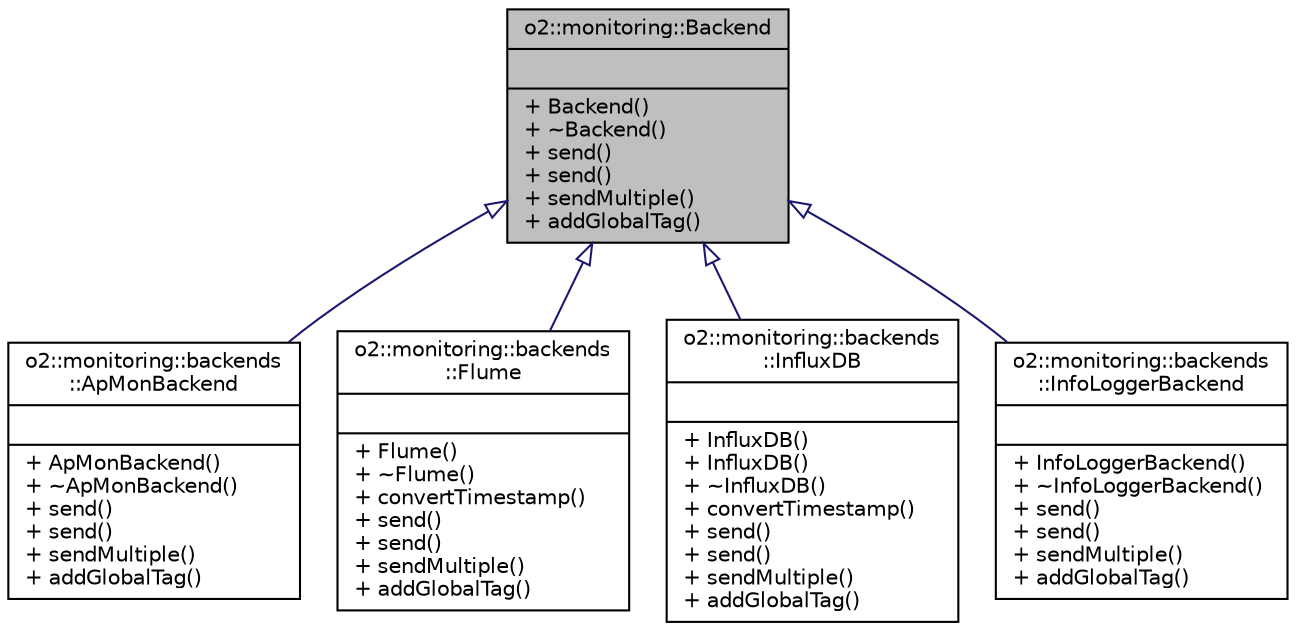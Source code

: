 digraph "o2::monitoring::Backend"
{
 // INTERACTIVE_SVG=YES
  bgcolor="transparent";
  edge [fontname="Helvetica",fontsize="10",labelfontname="Helvetica",labelfontsize="10"];
  node [fontname="Helvetica",fontsize="10",shape=record];
  Node1 [label="{o2::monitoring::Backend\n||+ Backend()\l+ ~Backend()\l+ send()\l+ send()\l+ sendMultiple()\l+ addGlobalTag()\l}",height=0.2,width=0.4,color="black", fillcolor="grey75", style="filled" fontcolor="black"];
  Node1 -> Node2 [dir="back",color="midnightblue",fontsize="10",style="solid",arrowtail="onormal",fontname="Helvetica"];
  Node2 [label="{o2::monitoring::backends\l::ApMonBackend\n||+ ApMonBackend()\l+ ~ApMonBackend()\l+ send()\l+ send()\l+ sendMultiple()\l+ addGlobalTag()\l}",height=0.2,width=0.4,color="black",URL="$d0/d1b/classo2_1_1monitoring_1_1backends_1_1ApMonBackend.html",tooltip="Backend that uses AppMon (MonALISA) "];
  Node1 -> Node3 [dir="back",color="midnightblue",fontsize="10",style="solid",arrowtail="onormal",fontname="Helvetica"];
  Node3 [label="{o2::monitoring::backends\l::Flume\n||+ Flume()\l+ ~Flume()\l+ convertTimestamp()\l+ send()\l+ send()\l+ sendMultiple()\l+ addGlobalTag()\l}",height=0.2,width=0.4,color="black",URL="$d9/df5/classo2_1_1monitoring_1_1backends_1_1Flume.html",tooltip="Backend that sends metrics to custum Apache Flume source. "];
  Node1 -> Node4 [dir="back",color="midnightblue",fontsize="10",style="solid",arrowtail="onormal",fontname="Helvetica"];
  Node4 [label="{o2::monitoring::backends\l::InfluxDB\n||+ InfluxDB()\l+ InfluxDB()\l+ ~InfluxDB()\l+ convertTimestamp()\l+ send()\l+ send()\l+ sendMultiple()\l+ addGlobalTag()\l}",height=0.2,width=0.4,color="black",URL="$dd/d09/classo2_1_1monitoring_1_1backends_1_1InfluxDB.html",tooltip="Backend that sends metrics to InfluxDB time-series databse. "];
  Node1 -> Node5 [dir="back",color="midnightblue",fontsize="10",style="solid",arrowtail="onormal",fontname="Helvetica"];
  Node5 [label="{o2::monitoring::backends\l::InfoLoggerBackend\n||+ InfoLoggerBackend()\l+ ~InfoLoggerBackend()\l+ send()\l+ send()\l+ sendMultiple()\l+ addGlobalTag()\l}",height=0.2,width=0.4,color="black",URL="$d7/db9/classo2_1_1monitoring_1_1backends_1_1InfoLoggerBackend.html",tooltip="Backend that injects metrics to InfoLogger. "];
}
